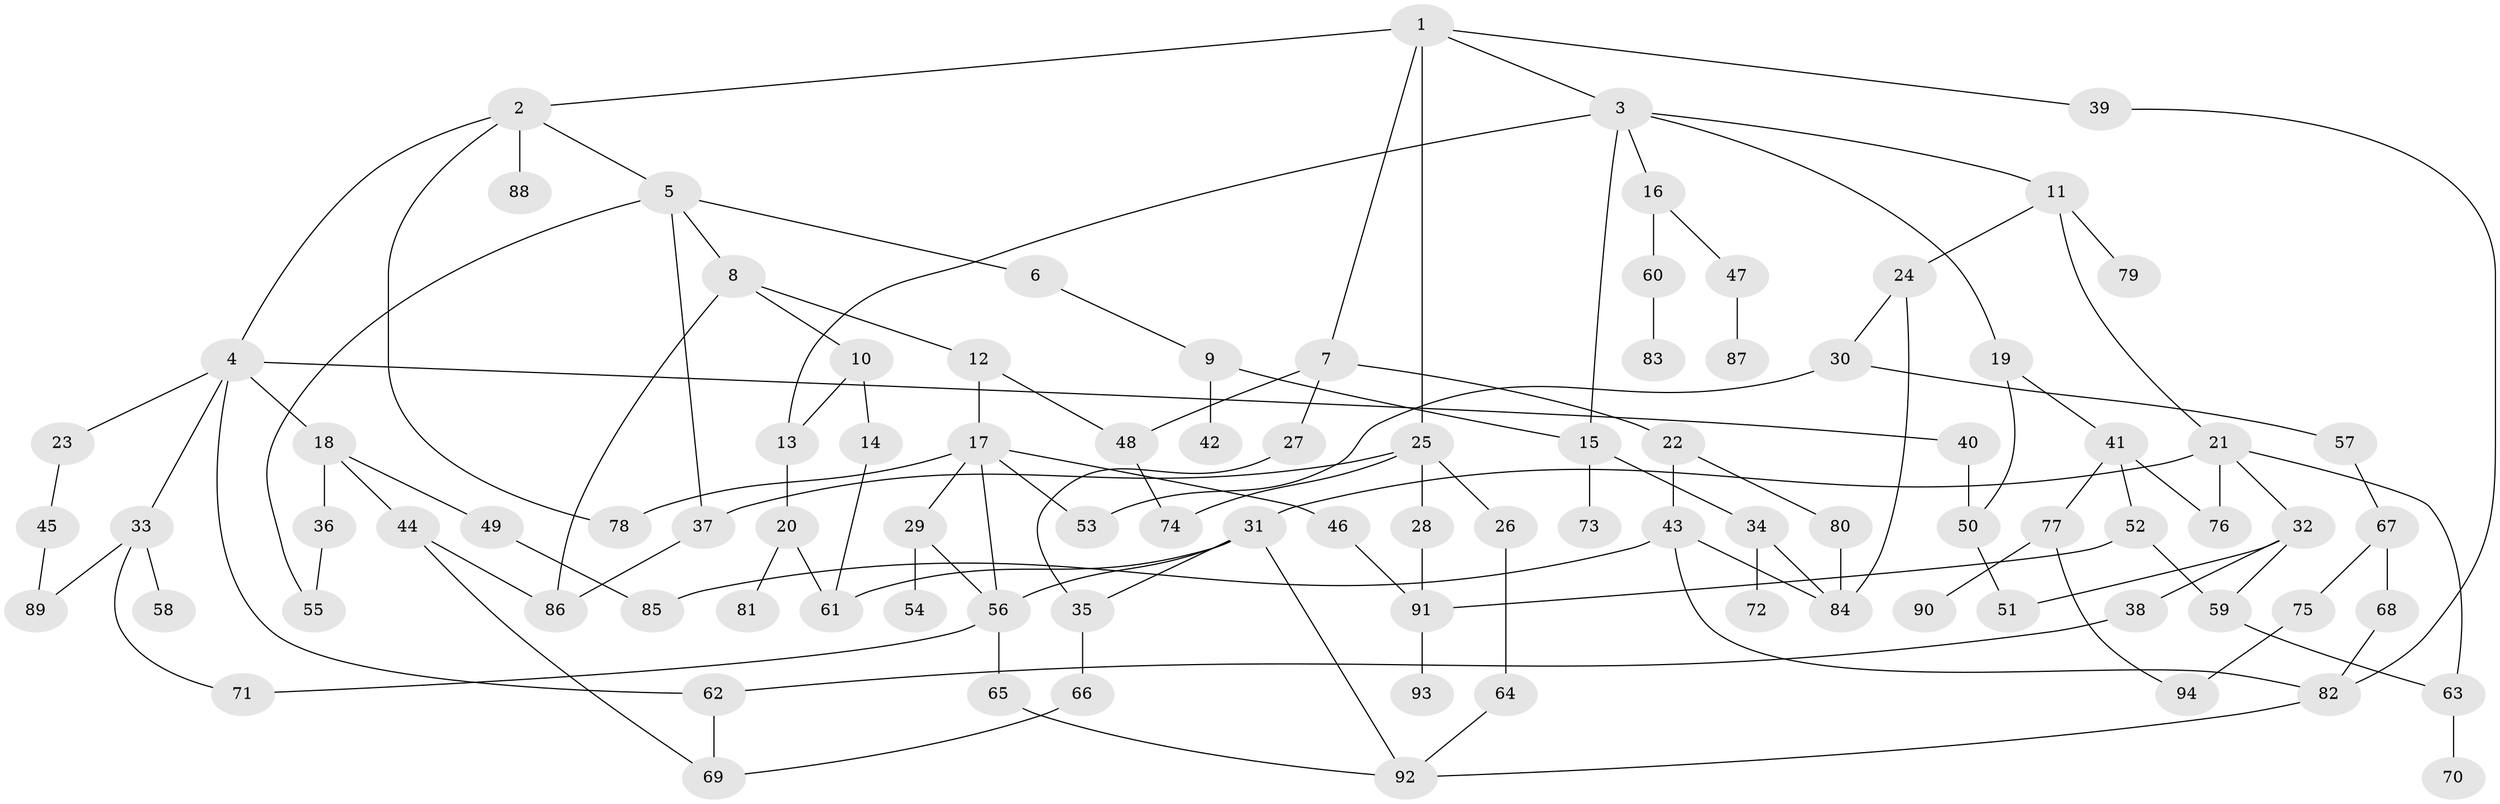 // Generated by graph-tools (version 1.1) at 2025/13/03/09/25 04:13:39]
// undirected, 94 vertices, 130 edges
graph export_dot {
graph [start="1"]
  node [color=gray90,style=filled];
  1;
  2;
  3;
  4;
  5;
  6;
  7;
  8;
  9;
  10;
  11;
  12;
  13;
  14;
  15;
  16;
  17;
  18;
  19;
  20;
  21;
  22;
  23;
  24;
  25;
  26;
  27;
  28;
  29;
  30;
  31;
  32;
  33;
  34;
  35;
  36;
  37;
  38;
  39;
  40;
  41;
  42;
  43;
  44;
  45;
  46;
  47;
  48;
  49;
  50;
  51;
  52;
  53;
  54;
  55;
  56;
  57;
  58;
  59;
  60;
  61;
  62;
  63;
  64;
  65;
  66;
  67;
  68;
  69;
  70;
  71;
  72;
  73;
  74;
  75;
  76;
  77;
  78;
  79;
  80;
  81;
  82;
  83;
  84;
  85;
  86;
  87;
  88;
  89;
  90;
  91;
  92;
  93;
  94;
  1 -- 2;
  1 -- 3;
  1 -- 7;
  1 -- 25;
  1 -- 39;
  2 -- 4;
  2 -- 5;
  2 -- 78;
  2 -- 88;
  3 -- 11;
  3 -- 13;
  3 -- 16;
  3 -- 19;
  3 -- 15;
  4 -- 18;
  4 -- 23;
  4 -- 33;
  4 -- 40;
  4 -- 62;
  5 -- 6;
  5 -- 8;
  5 -- 37;
  5 -- 55;
  6 -- 9;
  7 -- 22;
  7 -- 27;
  7 -- 48;
  8 -- 10;
  8 -- 12;
  8 -- 86;
  9 -- 15;
  9 -- 42;
  10 -- 14;
  10 -- 13;
  11 -- 21;
  11 -- 24;
  11 -- 79;
  12 -- 17;
  12 -- 48;
  13 -- 20;
  14 -- 61;
  15 -- 34;
  15 -- 73;
  16 -- 47;
  16 -- 60;
  17 -- 29;
  17 -- 46;
  17 -- 53;
  17 -- 56;
  17 -- 78;
  18 -- 36;
  18 -- 44;
  18 -- 49;
  19 -- 41;
  19 -- 50;
  20 -- 81;
  20 -- 61;
  21 -- 31;
  21 -- 32;
  21 -- 63;
  21 -- 76;
  22 -- 43;
  22 -- 80;
  23 -- 45;
  24 -- 30;
  24 -- 84;
  25 -- 26;
  25 -- 28;
  25 -- 37;
  25 -- 74;
  26 -- 64;
  27 -- 35;
  28 -- 91;
  29 -- 54;
  29 -- 56;
  30 -- 57;
  30 -- 53;
  31 -- 61;
  31 -- 35;
  31 -- 92;
  31 -- 56;
  32 -- 38;
  32 -- 51;
  32 -- 59;
  33 -- 58;
  33 -- 71;
  33 -- 89;
  34 -- 72;
  34 -- 84;
  35 -- 66;
  36 -- 55;
  37 -- 86;
  38 -- 62;
  39 -- 82;
  40 -- 50;
  41 -- 52;
  41 -- 77;
  41 -- 76;
  43 -- 85;
  43 -- 84;
  43 -- 82;
  44 -- 69;
  44 -- 86;
  45 -- 89;
  46 -- 91;
  47 -- 87;
  48 -- 74;
  49 -- 85;
  50 -- 51;
  52 -- 59;
  52 -- 91;
  56 -- 65;
  56 -- 71;
  57 -- 67;
  59 -- 63;
  60 -- 83;
  62 -- 69;
  63 -- 70;
  64 -- 92;
  65 -- 92;
  66 -- 69;
  67 -- 68;
  67 -- 75;
  68 -- 82;
  75 -- 94;
  77 -- 90;
  77 -- 94;
  80 -- 84;
  82 -- 92;
  91 -- 93;
}
